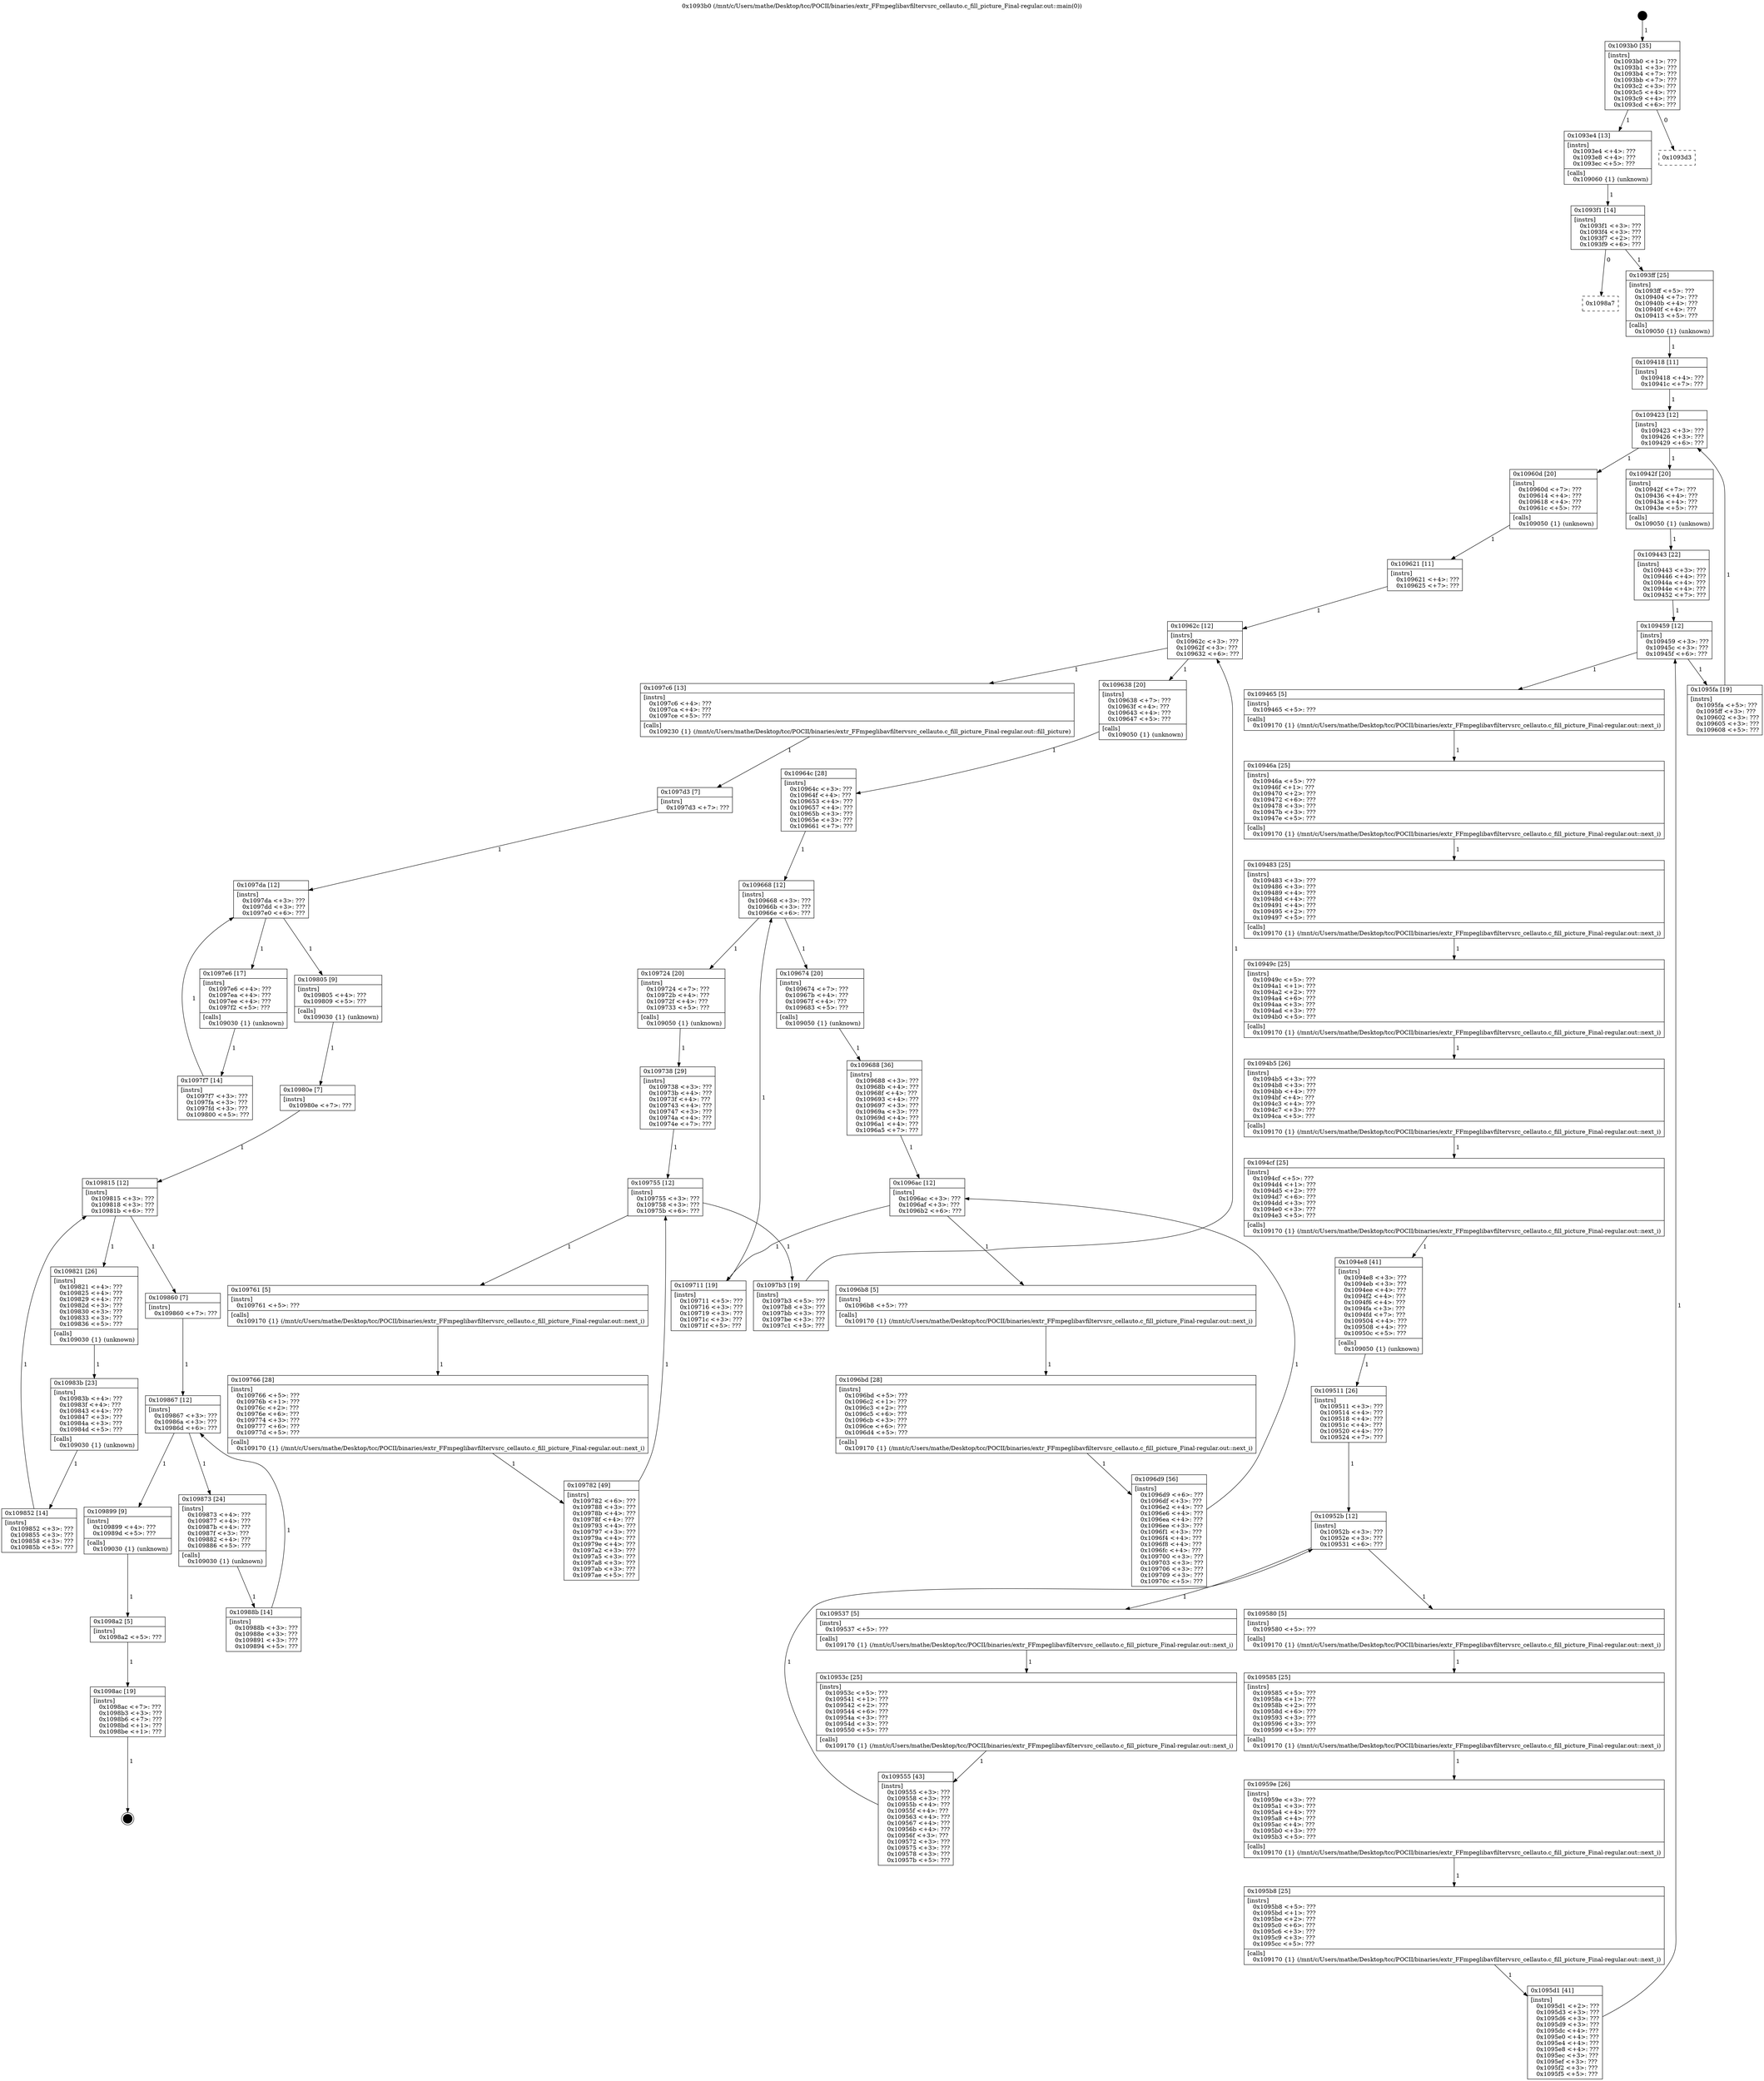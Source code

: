 digraph "0x1093b0" {
  label = "0x1093b0 (/mnt/c/Users/mathe/Desktop/tcc/POCII/binaries/extr_FFmpeglibavfiltervsrc_cellauto.c_fill_picture_Final-regular.out::main(0))"
  labelloc = "t"
  node[shape=record]

  Entry [label="",width=0.3,height=0.3,shape=circle,fillcolor=black,style=filled]
  "0x1093b0" [label="{
     0x1093b0 [35]\l
     | [instrs]\l
     &nbsp;&nbsp;0x1093b0 \<+1\>: ???\l
     &nbsp;&nbsp;0x1093b1 \<+3\>: ???\l
     &nbsp;&nbsp;0x1093b4 \<+7\>: ???\l
     &nbsp;&nbsp;0x1093bb \<+7\>: ???\l
     &nbsp;&nbsp;0x1093c2 \<+3\>: ???\l
     &nbsp;&nbsp;0x1093c5 \<+4\>: ???\l
     &nbsp;&nbsp;0x1093c9 \<+4\>: ???\l
     &nbsp;&nbsp;0x1093cd \<+6\>: ???\l
  }"]
  "0x1093e4" [label="{
     0x1093e4 [13]\l
     | [instrs]\l
     &nbsp;&nbsp;0x1093e4 \<+4\>: ???\l
     &nbsp;&nbsp;0x1093e8 \<+4\>: ???\l
     &nbsp;&nbsp;0x1093ec \<+5\>: ???\l
     | [calls]\l
     &nbsp;&nbsp;0x109060 \{1\} (unknown)\l
  }"]
  "0x1093d3" [label="{
     0x1093d3\l
  }", style=dashed]
  "0x1093f1" [label="{
     0x1093f1 [14]\l
     | [instrs]\l
     &nbsp;&nbsp;0x1093f1 \<+3\>: ???\l
     &nbsp;&nbsp;0x1093f4 \<+3\>: ???\l
     &nbsp;&nbsp;0x1093f7 \<+2\>: ???\l
     &nbsp;&nbsp;0x1093f9 \<+6\>: ???\l
  }"]
  "0x1098a7" [label="{
     0x1098a7\l
  }", style=dashed]
  "0x1093ff" [label="{
     0x1093ff [25]\l
     | [instrs]\l
     &nbsp;&nbsp;0x1093ff \<+5\>: ???\l
     &nbsp;&nbsp;0x109404 \<+7\>: ???\l
     &nbsp;&nbsp;0x10940b \<+4\>: ???\l
     &nbsp;&nbsp;0x10940f \<+4\>: ???\l
     &nbsp;&nbsp;0x109413 \<+5\>: ???\l
     | [calls]\l
     &nbsp;&nbsp;0x109050 \{1\} (unknown)\l
  }"]
  Exit [label="",width=0.3,height=0.3,shape=circle,fillcolor=black,style=filled,peripheries=2]
  "0x109423" [label="{
     0x109423 [12]\l
     | [instrs]\l
     &nbsp;&nbsp;0x109423 \<+3\>: ???\l
     &nbsp;&nbsp;0x109426 \<+3\>: ???\l
     &nbsp;&nbsp;0x109429 \<+6\>: ???\l
  }"]
  "0x10960d" [label="{
     0x10960d [20]\l
     | [instrs]\l
     &nbsp;&nbsp;0x10960d \<+7\>: ???\l
     &nbsp;&nbsp;0x109614 \<+4\>: ???\l
     &nbsp;&nbsp;0x109618 \<+4\>: ???\l
     &nbsp;&nbsp;0x10961c \<+5\>: ???\l
     | [calls]\l
     &nbsp;&nbsp;0x109050 \{1\} (unknown)\l
  }"]
  "0x10942f" [label="{
     0x10942f [20]\l
     | [instrs]\l
     &nbsp;&nbsp;0x10942f \<+7\>: ???\l
     &nbsp;&nbsp;0x109436 \<+4\>: ???\l
     &nbsp;&nbsp;0x10943a \<+4\>: ???\l
     &nbsp;&nbsp;0x10943e \<+5\>: ???\l
     | [calls]\l
     &nbsp;&nbsp;0x109050 \{1\} (unknown)\l
  }"]
  "0x109459" [label="{
     0x109459 [12]\l
     | [instrs]\l
     &nbsp;&nbsp;0x109459 \<+3\>: ???\l
     &nbsp;&nbsp;0x10945c \<+3\>: ???\l
     &nbsp;&nbsp;0x10945f \<+6\>: ???\l
  }"]
  "0x1095fa" [label="{
     0x1095fa [19]\l
     | [instrs]\l
     &nbsp;&nbsp;0x1095fa \<+5\>: ???\l
     &nbsp;&nbsp;0x1095ff \<+3\>: ???\l
     &nbsp;&nbsp;0x109602 \<+3\>: ???\l
     &nbsp;&nbsp;0x109605 \<+3\>: ???\l
     &nbsp;&nbsp;0x109608 \<+5\>: ???\l
  }"]
  "0x109465" [label="{
     0x109465 [5]\l
     | [instrs]\l
     &nbsp;&nbsp;0x109465 \<+5\>: ???\l
     | [calls]\l
     &nbsp;&nbsp;0x109170 \{1\} (/mnt/c/Users/mathe/Desktop/tcc/POCII/binaries/extr_FFmpeglibavfiltervsrc_cellauto.c_fill_picture_Final-regular.out::next_i)\l
  }"]
  "0x10946a" [label="{
     0x10946a [25]\l
     | [instrs]\l
     &nbsp;&nbsp;0x10946a \<+5\>: ???\l
     &nbsp;&nbsp;0x10946f \<+1\>: ???\l
     &nbsp;&nbsp;0x109470 \<+2\>: ???\l
     &nbsp;&nbsp;0x109472 \<+6\>: ???\l
     &nbsp;&nbsp;0x109478 \<+3\>: ???\l
     &nbsp;&nbsp;0x10947b \<+3\>: ???\l
     &nbsp;&nbsp;0x10947e \<+5\>: ???\l
     | [calls]\l
     &nbsp;&nbsp;0x109170 \{1\} (/mnt/c/Users/mathe/Desktop/tcc/POCII/binaries/extr_FFmpeglibavfiltervsrc_cellauto.c_fill_picture_Final-regular.out::next_i)\l
  }"]
  "0x109483" [label="{
     0x109483 [25]\l
     | [instrs]\l
     &nbsp;&nbsp;0x109483 \<+3\>: ???\l
     &nbsp;&nbsp;0x109486 \<+3\>: ???\l
     &nbsp;&nbsp;0x109489 \<+4\>: ???\l
     &nbsp;&nbsp;0x10948d \<+4\>: ???\l
     &nbsp;&nbsp;0x109491 \<+4\>: ???\l
     &nbsp;&nbsp;0x109495 \<+2\>: ???\l
     &nbsp;&nbsp;0x109497 \<+5\>: ???\l
     | [calls]\l
     &nbsp;&nbsp;0x109170 \{1\} (/mnt/c/Users/mathe/Desktop/tcc/POCII/binaries/extr_FFmpeglibavfiltervsrc_cellauto.c_fill_picture_Final-regular.out::next_i)\l
  }"]
  "0x10949c" [label="{
     0x10949c [25]\l
     | [instrs]\l
     &nbsp;&nbsp;0x10949c \<+5\>: ???\l
     &nbsp;&nbsp;0x1094a1 \<+1\>: ???\l
     &nbsp;&nbsp;0x1094a2 \<+2\>: ???\l
     &nbsp;&nbsp;0x1094a4 \<+6\>: ???\l
     &nbsp;&nbsp;0x1094aa \<+3\>: ???\l
     &nbsp;&nbsp;0x1094ad \<+3\>: ???\l
     &nbsp;&nbsp;0x1094b0 \<+5\>: ???\l
     | [calls]\l
     &nbsp;&nbsp;0x109170 \{1\} (/mnt/c/Users/mathe/Desktop/tcc/POCII/binaries/extr_FFmpeglibavfiltervsrc_cellauto.c_fill_picture_Final-regular.out::next_i)\l
  }"]
  "0x1094b5" [label="{
     0x1094b5 [26]\l
     | [instrs]\l
     &nbsp;&nbsp;0x1094b5 \<+3\>: ???\l
     &nbsp;&nbsp;0x1094b8 \<+3\>: ???\l
     &nbsp;&nbsp;0x1094bb \<+4\>: ???\l
     &nbsp;&nbsp;0x1094bf \<+4\>: ???\l
     &nbsp;&nbsp;0x1094c3 \<+4\>: ???\l
     &nbsp;&nbsp;0x1094c7 \<+3\>: ???\l
     &nbsp;&nbsp;0x1094ca \<+5\>: ???\l
     | [calls]\l
     &nbsp;&nbsp;0x109170 \{1\} (/mnt/c/Users/mathe/Desktop/tcc/POCII/binaries/extr_FFmpeglibavfiltervsrc_cellauto.c_fill_picture_Final-regular.out::next_i)\l
  }"]
  "0x1094cf" [label="{
     0x1094cf [25]\l
     | [instrs]\l
     &nbsp;&nbsp;0x1094cf \<+5\>: ???\l
     &nbsp;&nbsp;0x1094d4 \<+1\>: ???\l
     &nbsp;&nbsp;0x1094d5 \<+2\>: ???\l
     &nbsp;&nbsp;0x1094d7 \<+6\>: ???\l
     &nbsp;&nbsp;0x1094dd \<+3\>: ???\l
     &nbsp;&nbsp;0x1094e0 \<+3\>: ???\l
     &nbsp;&nbsp;0x1094e3 \<+5\>: ???\l
     | [calls]\l
     &nbsp;&nbsp;0x109170 \{1\} (/mnt/c/Users/mathe/Desktop/tcc/POCII/binaries/extr_FFmpeglibavfiltervsrc_cellauto.c_fill_picture_Final-regular.out::next_i)\l
  }"]
  "0x1094e8" [label="{
     0x1094e8 [41]\l
     | [instrs]\l
     &nbsp;&nbsp;0x1094e8 \<+3\>: ???\l
     &nbsp;&nbsp;0x1094eb \<+3\>: ???\l
     &nbsp;&nbsp;0x1094ee \<+4\>: ???\l
     &nbsp;&nbsp;0x1094f2 \<+4\>: ???\l
     &nbsp;&nbsp;0x1094f6 \<+4\>: ???\l
     &nbsp;&nbsp;0x1094fa \<+3\>: ???\l
     &nbsp;&nbsp;0x1094fd \<+7\>: ???\l
     &nbsp;&nbsp;0x109504 \<+4\>: ???\l
     &nbsp;&nbsp;0x109508 \<+4\>: ???\l
     &nbsp;&nbsp;0x10950c \<+5\>: ???\l
     | [calls]\l
     &nbsp;&nbsp;0x109050 \{1\} (unknown)\l
  }"]
  "0x10952b" [label="{
     0x10952b [12]\l
     | [instrs]\l
     &nbsp;&nbsp;0x10952b \<+3\>: ???\l
     &nbsp;&nbsp;0x10952e \<+3\>: ???\l
     &nbsp;&nbsp;0x109531 \<+6\>: ???\l
  }"]
  "0x109580" [label="{
     0x109580 [5]\l
     | [instrs]\l
     &nbsp;&nbsp;0x109580 \<+5\>: ???\l
     | [calls]\l
     &nbsp;&nbsp;0x109170 \{1\} (/mnt/c/Users/mathe/Desktop/tcc/POCII/binaries/extr_FFmpeglibavfiltervsrc_cellauto.c_fill_picture_Final-regular.out::next_i)\l
  }"]
  "0x109537" [label="{
     0x109537 [5]\l
     | [instrs]\l
     &nbsp;&nbsp;0x109537 \<+5\>: ???\l
     | [calls]\l
     &nbsp;&nbsp;0x109170 \{1\} (/mnt/c/Users/mathe/Desktop/tcc/POCII/binaries/extr_FFmpeglibavfiltervsrc_cellauto.c_fill_picture_Final-regular.out::next_i)\l
  }"]
  "0x10953c" [label="{
     0x10953c [25]\l
     | [instrs]\l
     &nbsp;&nbsp;0x10953c \<+5\>: ???\l
     &nbsp;&nbsp;0x109541 \<+1\>: ???\l
     &nbsp;&nbsp;0x109542 \<+2\>: ???\l
     &nbsp;&nbsp;0x109544 \<+6\>: ???\l
     &nbsp;&nbsp;0x10954a \<+3\>: ???\l
     &nbsp;&nbsp;0x10954d \<+3\>: ???\l
     &nbsp;&nbsp;0x109550 \<+5\>: ???\l
     | [calls]\l
     &nbsp;&nbsp;0x109170 \{1\} (/mnt/c/Users/mathe/Desktop/tcc/POCII/binaries/extr_FFmpeglibavfiltervsrc_cellauto.c_fill_picture_Final-regular.out::next_i)\l
  }"]
  "0x109555" [label="{
     0x109555 [43]\l
     | [instrs]\l
     &nbsp;&nbsp;0x109555 \<+3\>: ???\l
     &nbsp;&nbsp;0x109558 \<+3\>: ???\l
     &nbsp;&nbsp;0x10955b \<+4\>: ???\l
     &nbsp;&nbsp;0x10955f \<+4\>: ???\l
     &nbsp;&nbsp;0x109563 \<+4\>: ???\l
     &nbsp;&nbsp;0x109567 \<+4\>: ???\l
     &nbsp;&nbsp;0x10956b \<+4\>: ???\l
     &nbsp;&nbsp;0x10956f \<+3\>: ???\l
     &nbsp;&nbsp;0x109572 \<+3\>: ???\l
     &nbsp;&nbsp;0x109575 \<+3\>: ???\l
     &nbsp;&nbsp;0x109578 \<+3\>: ???\l
     &nbsp;&nbsp;0x10957b \<+5\>: ???\l
  }"]
  "0x109511" [label="{
     0x109511 [26]\l
     | [instrs]\l
     &nbsp;&nbsp;0x109511 \<+3\>: ???\l
     &nbsp;&nbsp;0x109514 \<+4\>: ???\l
     &nbsp;&nbsp;0x109518 \<+4\>: ???\l
     &nbsp;&nbsp;0x10951c \<+4\>: ???\l
     &nbsp;&nbsp;0x109520 \<+4\>: ???\l
     &nbsp;&nbsp;0x109524 \<+7\>: ???\l
  }"]
  "0x109585" [label="{
     0x109585 [25]\l
     | [instrs]\l
     &nbsp;&nbsp;0x109585 \<+5\>: ???\l
     &nbsp;&nbsp;0x10958a \<+1\>: ???\l
     &nbsp;&nbsp;0x10958b \<+2\>: ???\l
     &nbsp;&nbsp;0x10958d \<+6\>: ???\l
     &nbsp;&nbsp;0x109593 \<+3\>: ???\l
     &nbsp;&nbsp;0x109596 \<+3\>: ???\l
     &nbsp;&nbsp;0x109599 \<+5\>: ???\l
     | [calls]\l
     &nbsp;&nbsp;0x109170 \{1\} (/mnt/c/Users/mathe/Desktop/tcc/POCII/binaries/extr_FFmpeglibavfiltervsrc_cellauto.c_fill_picture_Final-regular.out::next_i)\l
  }"]
  "0x10959e" [label="{
     0x10959e [26]\l
     | [instrs]\l
     &nbsp;&nbsp;0x10959e \<+3\>: ???\l
     &nbsp;&nbsp;0x1095a1 \<+3\>: ???\l
     &nbsp;&nbsp;0x1095a4 \<+4\>: ???\l
     &nbsp;&nbsp;0x1095a8 \<+4\>: ???\l
     &nbsp;&nbsp;0x1095ac \<+4\>: ???\l
     &nbsp;&nbsp;0x1095b0 \<+3\>: ???\l
     &nbsp;&nbsp;0x1095b3 \<+5\>: ???\l
     | [calls]\l
     &nbsp;&nbsp;0x109170 \{1\} (/mnt/c/Users/mathe/Desktop/tcc/POCII/binaries/extr_FFmpeglibavfiltervsrc_cellauto.c_fill_picture_Final-regular.out::next_i)\l
  }"]
  "0x1095b8" [label="{
     0x1095b8 [25]\l
     | [instrs]\l
     &nbsp;&nbsp;0x1095b8 \<+5\>: ???\l
     &nbsp;&nbsp;0x1095bd \<+1\>: ???\l
     &nbsp;&nbsp;0x1095be \<+2\>: ???\l
     &nbsp;&nbsp;0x1095c0 \<+6\>: ???\l
     &nbsp;&nbsp;0x1095c6 \<+3\>: ???\l
     &nbsp;&nbsp;0x1095c9 \<+3\>: ???\l
     &nbsp;&nbsp;0x1095cc \<+5\>: ???\l
     | [calls]\l
     &nbsp;&nbsp;0x109170 \{1\} (/mnt/c/Users/mathe/Desktop/tcc/POCII/binaries/extr_FFmpeglibavfiltervsrc_cellauto.c_fill_picture_Final-regular.out::next_i)\l
  }"]
  "0x1095d1" [label="{
     0x1095d1 [41]\l
     | [instrs]\l
     &nbsp;&nbsp;0x1095d1 \<+2\>: ???\l
     &nbsp;&nbsp;0x1095d3 \<+3\>: ???\l
     &nbsp;&nbsp;0x1095d6 \<+3\>: ???\l
     &nbsp;&nbsp;0x1095d9 \<+3\>: ???\l
     &nbsp;&nbsp;0x1095dc \<+4\>: ???\l
     &nbsp;&nbsp;0x1095e0 \<+4\>: ???\l
     &nbsp;&nbsp;0x1095e4 \<+4\>: ???\l
     &nbsp;&nbsp;0x1095e8 \<+4\>: ???\l
     &nbsp;&nbsp;0x1095ec \<+3\>: ???\l
     &nbsp;&nbsp;0x1095ef \<+3\>: ???\l
     &nbsp;&nbsp;0x1095f2 \<+3\>: ???\l
     &nbsp;&nbsp;0x1095f5 \<+5\>: ???\l
  }"]
  "0x109443" [label="{
     0x109443 [22]\l
     | [instrs]\l
     &nbsp;&nbsp;0x109443 \<+3\>: ???\l
     &nbsp;&nbsp;0x109446 \<+4\>: ???\l
     &nbsp;&nbsp;0x10944a \<+4\>: ???\l
     &nbsp;&nbsp;0x10944e \<+4\>: ???\l
     &nbsp;&nbsp;0x109452 \<+7\>: ???\l
  }"]
  "0x1098ac" [label="{
     0x1098ac [19]\l
     | [instrs]\l
     &nbsp;&nbsp;0x1098ac \<+7\>: ???\l
     &nbsp;&nbsp;0x1098b3 \<+3\>: ???\l
     &nbsp;&nbsp;0x1098b6 \<+7\>: ???\l
     &nbsp;&nbsp;0x1098bd \<+1\>: ???\l
     &nbsp;&nbsp;0x1098be \<+1\>: ???\l
  }"]
  "0x109418" [label="{
     0x109418 [11]\l
     | [instrs]\l
     &nbsp;&nbsp;0x109418 \<+4\>: ???\l
     &nbsp;&nbsp;0x10941c \<+7\>: ???\l
  }"]
  "0x10962c" [label="{
     0x10962c [12]\l
     | [instrs]\l
     &nbsp;&nbsp;0x10962c \<+3\>: ???\l
     &nbsp;&nbsp;0x10962f \<+3\>: ???\l
     &nbsp;&nbsp;0x109632 \<+6\>: ???\l
  }"]
  "0x1097c6" [label="{
     0x1097c6 [13]\l
     | [instrs]\l
     &nbsp;&nbsp;0x1097c6 \<+4\>: ???\l
     &nbsp;&nbsp;0x1097ca \<+4\>: ???\l
     &nbsp;&nbsp;0x1097ce \<+5\>: ???\l
     | [calls]\l
     &nbsp;&nbsp;0x109230 \{1\} (/mnt/c/Users/mathe/Desktop/tcc/POCII/binaries/extr_FFmpeglibavfiltervsrc_cellauto.c_fill_picture_Final-regular.out::fill_picture)\l
  }"]
  "0x109638" [label="{
     0x109638 [20]\l
     | [instrs]\l
     &nbsp;&nbsp;0x109638 \<+7\>: ???\l
     &nbsp;&nbsp;0x10963f \<+4\>: ???\l
     &nbsp;&nbsp;0x109643 \<+4\>: ???\l
     &nbsp;&nbsp;0x109647 \<+5\>: ???\l
     | [calls]\l
     &nbsp;&nbsp;0x109050 \{1\} (unknown)\l
  }"]
  "0x109668" [label="{
     0x109668 [12]\l
     | [instrs]\l
     &nbsp;&nbsp;0x109668 \<+3\>: ???\l
     &nbsp;&nbsp;0x10966b \<+3\>: ???\l
     &nbsp;&nbsp;0x10966e \<+6\>: ???\l
  }"]
  "0x109724" [label="{
     0x109724 [20]\l
     | [instrs]\l
     &nbsp;&nbsp;0x109724 \<+7\>: ???\l
     &nbsp;&nbsp;0x10972b \<+4\>: ???\l
     &nbsp;&nbsp;0x10972f \<+4\>: ???\l
     &nbsp;&nbsp;0x109733 \<+5\>: ???\l
     | [calls]\l
     &nbsp;&nbsp;0x109050 \{1\} (unknown)\l
  }"]
  "0x109674" [label="{
     0x109674 [20]\l
     | [instrs]\l
     &nbsp;&nbsp;0x109674 \<+7\>: ???\l
     &nbsp;&nbsp;0x10967b \<+4\>: ???\l
     &nbsp;&nbsp;0x10967f \<+4\>: ???\l
     &nbsp;&nbsp;0x109683 \<+5\>: ???\l
     | [calls]\l
     &nbsp;&nbsp;0x109050 \{1\} (unknown)\l
  }"]
  "0x1096ac" [label="{
     0x1096ac [12]\l
     | [instrs]\l
     &nbsp;&nbsp;0x1096ac \<+3\>: ???\l
     &nbsp;&nbsp;0x1096af \<+3\>: ???\l
     &nbsp;&nbsp;0x1096b2 \<+6\>: ???\l
  }"]
  "0x109711" [label="{
     0x109711 [19]\l
     | [instrs]\l
     &nbsp;&nbsp;0x109711 \<+5\>: ???\l
     &nbsp;&nbsp;0x109716 \<+3\>: ???\l
     &nbsp;&nbsp;0x109719 \<+3\>: ???\l
     &nbsp;&nbsp;0x10971c \<+3\>: ???\l
     &nbsp;&nbsp;0x10971f \<+5\>: ???\l
  }"]
  "0x1096b8" [label="{
     0x1096b8 [5]\l
     | [instrs]\l
     &nbsp;&nbsp;0x1096b8 \<+5\>: ???\l
     | [calls]\l
     &nbsp;&nbsp;0x109170 \{1\} (/mnt/c/Users/mathe/Desktop/tcc/POCII/binaries/extr_FFmpeglibavfiltervsrc_cellauto.c_fill_picture_Final-regular.out::next_i)\l
  }"]
  "0x1096bd" [label="{
     0x1096bd [28]\l
     | [instrs]\l
     &nbsp;&nbsp;0x1096bd \<+5\>: ???\l
     &nbsp;&nbsp;0x1096c2 \<+1\>: ???\l
     &nbsp;&nbsp;0x1096c3 \<+2\>: ???\l
     &nbsp;&nbsp;0x1096c5 \<+6\>: ???\l
     &nbsp;&nbsp;0x1096cb \<+3\>: ???\l
     &nbsp;&nbsp;0x1096ce \<+6\>: ???\l
     &nbsp;&nbsp;0x1096d4 \<+5\>: ???\l
     | [calls]\l
     &nbsp;&nbsp;0x109170 \{1\} (/mnt/c/Users/mathe/Desktop/tcc/POCII/binaries/extr_FFmpeglibavfiltervsrc_cellauto.c_fill_picture_Final-regular.out::next_i)\l
  }"]
  "0x1096d9" [label="{
     0x1096d9 [56]\l
     | [instrs]\l
     &nbsp;&nbsp;0x1096d9 \<+6\>: ???\l
     &nbsp;&nbsp;0x1096df \<+3\>: ???\l
     &nbsp;&nbsp;0x1096e2 \<+4\>: ???\l
     &nbsp;&nbsp;0x1096e6 \<+4\>: ???\l
     &nbsp;&nbsp;0x1096ea \<+4\>: ???\l
     &nbsp;&nbsp;0x1096ee \<+3\>: ???\l
     &nbsp;&nbsp;0x1096f1 \<+3\>: ???\l
     &nbsp;&nbsp;0x1096f4 \<+4\>: ???\l
     &nbsp;&nbsp;0x1096f8 \<+4\>: ???\l
     &nbsp;&nbsp;0x1096fc \<+4\>: ???\l
     &nbsp;&nbsp;0x109700 \<+3\>: ???\l
     &nbsp;&nbsp;0x109703 \<+3\>: ???\l
     &nbsp;&nbsp;0x109706 \<+3\>: ???\l
     &nbsp;&nbsp;0x109709 \<+3\>: ???\l
     &nbsp;&nbsp;0x10970c \<+5\>: ???\l
  }"]
  "0x109688" [label="{
     0x109688 [36]\l
     | [instrs]\l
     &nbsp;&nbsp;0x109688 \<+3\>: ???\l
     &nbsp;&nbsp;0x10968b \<+4\>: ???\l
     &nbsp;&nbsp;0x10968f \<+4\>: ???\l
     &nbsp;&nbsp;0x109693 \<+4\>: ???\l
     &nbsp;&nbsp;0x109697 \<+3\>: ???\l
     &nbsp;&nbsp;0x10969a \<+3\>: ???\l
     &nbsp;&nbsp;0x10969d \<+4\>: ???\l
     &nbsp;&nbsp;0x1096a1 \<+4\>: ???\l
     &nbsp;&nbsp;0x1096a5 \<+7\>: ???\l
  }"]
  "0x1098a2" [label="{
     0x1098a2 [5]\l
     | [instrs]\l
     &nbsp;&nbsp;0x1098a2 \<+5\>: ???\l
  }"]
  "0x10964c" [label="{
     0x10964c [28]\l
     | [instrs]\l
     &nbsp;&nbsp;0x10964c \<+3\>: ???\l
     &nbsp;&nbsp;0x10964f \<+4\>: ???\l
     &nbsp;&nbsp;0x109653 \<+4\>: ???\l
     &nbsp;&nbsp;0x109657 \<+4\>: ???\l
     &nbsp;&nbsp;0x10965b \<+3\>: ???\l
     &nbsp;&nbsp;0x10965e \<+3\>: ???\l
     &nbsp;&nbsp;0x109661 \<+7\>: ???\l
  }"]
  "0x109755" [label="{
     0x109755 [12]\l
     | [instrs]\l
     &nbsp;&nbsp;0x109755 \<+3\>: ???\l
     &nbsp;&nbsp;0x109758 \<+3\>: ???\l
     &nbsp;&nbsp;0x10975b \<+6\>: ???\l
  }"]
  "0x1097b3" [label="{
     0x1097b3 [19]\l
     | [instrs]\l
     &nbsp;&nbsp;0x1097b3 \<+5\>: ???\l
     &nbsp;&nbsp;0x1097b8 \<+3\>: ???\l
     &nbsp;&nbsp;0x1097bb \<+3\>: ???\l
     &nbsp;&nbsp;0x1097be \<+3\>: ???\l
     &nbsp;&nbsp;0x1097c1 \<+5\>: ???\l
  }"]
  "0x109761" [label="{
     0x109761 [5]\l
     | [instrs]\l
     &nbsp;&nbsp;0x109761 \<+5\>: ???\l
     | [calls]\l
     &nbsp;&nbsp;0x109170 \{1\} (/mnt/c/Users/mathe/Desktop/tcc/POCII/binaries/extr_FFmpeglibavfiltervsrc_cellauto.c_fill_picture_Final-regular.out::next_i)\l
  }"]
  "0x109766" [label="{
     0x109766 [28]\l
     | [instrs]\l
     &nbsp;&nbsp;0x109766 \<+5\>: ???\l
     &nbsp;&nbsp;0x10976b \<+1\>: ???\l
     &nbsp;&nbsp;0x10976c \<+2\>: ???\l
     &nbsp;&nbsp;0x10976e \<+6\>: ???\l
     &nbsp;&nbsp;0x109774 \<+3\>: ???\l
     &nbsp;&nbsp;0x109777 \<+6\>: ???\l
     &nbsp;&nbsp;0x10977d \<+5\>: ???\l
     | [calls]\l
     &nbsp;&nbsp;0x109170 \{1\} (/mnt/c/Users/mathe/Desktop/tcc/POCII/binaries/extr_FFmpeglibavfiltervsrc_cellauto.c_fill_picture_Final-regular.out::next_i)\l
  }"]
  "0x109782" [label="{
     0x109782 [49]\l
     | [instrs]\l
     &nbsp;&nbsp;0x109782 \<+6\>: ???\l
     &nbsp;&nbsp;0x109788 \<+3\>: ???\l
     &nbsp;&nbsp;0x10978b \<+4\>: ???\l
     &nbsp;&nbsp;0x10978f \<+4\>: ???\l
     &nbsp;&nbsp;0x109793 \<+4\>: ???\l
     &nbsp;&nbsp;0x109797 \<+3\>: ???\l
     &nbsp;&nbsp;0x10979a \<+4\>: ???\l
     &nbsp;&nbsp;0x10979e \<+4\>: ???\l
     &nbsp;&nbsp;0x1097a2 \<+3\>: ???\l
     &nbsp;&nbsp;0x1097a5 \<+3\>: ???\l
     &nbsp;&nbsp;0x1097a8 \<+3\>: ???\l
     &nbsp;&nbsp;0x1097ab \<+3\>: ???\l
     &nbsp;&nbsp;0x1097ae \<+5\>: ???\l
  }"]
  "0x109738" [label="{
     0x109738 [29]\l
     | [instrs]\l
     &nbsp;&nbsp;0x109738 \<+3\>: ???\l
     &nbsp;&nbsp;0x10973b \<+4\>: ???\l
     &nbsp;&nbsp;0x10973f \<+4\>: ???\l
     &nbsp;&nbsp;0x109743 \<+4\>: ???\l
     &nbsp;&nbsp;0x109747 \<+3\>: ???\l
     &nbsp;&nbsp;0x10974a \<+4\>: ???\l
     &nbsp;&nbsp;0x10974e \<+7\>: ???\l
  }"]
  "0x109860" [label="{
     0x109860 [7]\l
     | [instrs]\l
     &nbsp;&nbsp;0x109860 \<+7\>: ???\l
  }"]
  "0x109621" [label="{
     0x109621 [11]\l
     | [instrs]\l
     &nbsp;&nbsp;0x109621 \<+4\>: ???\l
     &nbsp;&nbsp;0x109625 \<+7\>: ???\l
  }"]
  "0x1097da" [label="{
     0x1097da [12]\l
     | [instrs]\l
     &nbsp;&nbsp;0x1097da \<+3\>: ???\l
     &nbsp;&nbsp;0x1097dd \<+3\>: ???\l
     &nbsp;&nbsp;0x1097e0 \<+6\>: ???\l
  }"]
  "0x109805" [label="{
     0x109805 [9]\l
     | [instrs]\l
     &nbsp;&nbsp;0x109805 \<+4\>: ???\l
     &nbsp;&nbsp;0x109809 \<+5\>: ???\l
     | [calls]\l
     &nbsp;&nbsp;0x109030 \{1\} (unknown)\l
  }"]
  "0x1097e6" [label="{
     0x1097e6 [17]\l
     | [instrs]\l
     &nbsp;&nbsp;0x1097e6 \<+4\>: ???\l
     &nbsp;&nbsp;0x1097ea \<+4\>: ???\l
     &nbsp;&nbsp;0x1097ee \<+4\>: ???\l
     &nbsp;&nbsp;0x1097f2 \<+5\>: ???\l
     | [calls]\l
     &nbsp;&nbsp;0x109030 \{1\} (unknown)\l
  }"]
  "0x1097f7" [label="{
     0x1097f7 [14]\l
     | [instrs]\l
     &nbsp;&nbsp;0x1097f7 \<+3\>: ???\l
     &nbsp;&nbsp;0x1097fa \<+3\>: ???\l
     &nbsp;&nbsp;0x1097fd \<+3\>: ???\l
     &nbsp;&nbsp;0x109800 \<+5\>: ???\l
  }"]
  "0x1097d3" [label="{
     0x1097d3 [7]\l
     | [instrs]\l
     &nbsp;&nbsp;0x1097d3 \<+7\>: ???\l
  }"]
  "0x109815" [label="{
     0x109815 [12]\l
     | [instrs]\l
     &nbsp;&nbsp;0x109815 \<+3\>: ???\l
     &nbsp;&nbsp;0x109818 \<+3\>: ???\l
     &nbsp;&nbsp;0x10981b \<+6\>: ???\l
  }"]
  "0x109867" [label="{
     0x109867 [12]\l
     | [instrs]\l
     &nbsp;&nbsp;0x109867 \<+3\>: ???\l
     &nbsp;&nbsp;0x10986a \<+3\>: ???\l
     &nbsp;&nbsp;0x10986d \<+6\>: ???\l
  }"]
  "0x109821" [label="{
     0x109821 [26]\l
     | [instrs]\l
     &nbsp;&nbsp;0x109821 \<+4\>: ???\l
     &nbsp;&nbsp;0x109825 \<+4\>: ???\l
     &nbsp;&nbsp;0x109829 \<+4\>: ???\l
     &nbsp;&nbsp;0x10982d \<+3\>: ???\l
     &nbsp;&nbsp;0x109830 \<+3\>: ???\l
     &nbsp;&nbsp;0x109833 \<+3\>: ???\l
     &nbsp;&nbsp;0x109836 \<+5\>: ???\l
     | [calls]\l
     &nbsp;&nbsp;0x109030 \{1\} (unknown)\l
  }"]
  "0x10983b" [label="{
     0x10983b [23]\l
     | [instrs]\l
     &nbsp;&nbsp;0x10983b \<+4\>: ???\l
     &nbsp;&nbsp;0x10983f \<+4\>: ???\l
     &nbsp;&nbsp;0x109843 \<+4\>: ???\l
     &nbsp;&nbsp;0x109847 \<+3\>: ???\l
     &nbsp;&nbsp;0x10984a \<+3\>: ???\l
     &nbsp;&nbsp;0x10984d \<+5\>: ???\l
     | [calls]\l
     &nbsp;&nbsp;0x109030 \{1\} (unknown)\l
  }"]
  "0x109852" [label="{
     0x109852 [14]\l
     | [instrs]\l
     &nbsp;&nbsp;0x109852 \<+3\>: ???\l
     &nbsp;&nbsp;0x109855 \<+3\>: ???\l
     &nbsp;&nbsp;0x109858 \<+3\>: ???\l
     &nbsp;&nbsp;0x10985b \<+5\>: ???\l
  }"]
  "0x10980e" [label="{
     0x10980e [7]\l
     | [instrs]\l
     &nbsp;&nbsp;0x10980e \<+7\>: ???\l
  }"]
  "0x109899" [label="{
     0x109899 [9]\l
     | [instrs]\l
     &nbsp;&nbsp;0x109899 \<+4\>: ???\l
     &nbsp;&nbsp;0x10989d \<+5\>: ???\l
     | [calls]\l
     &nbsp;&nbsp;0x109030 \{1\} (unknown)\l
  }"]
  "0x109873" [label="{
     0x109873 [24]\l
     | [instrs]\l
     &nbsp;&nbsp;0x109873 \<+4\>: ???\l
     &nbsp;&nbsp;0x109877 \<+4\>: ???\l
     &nbsp;&nbsp;0x10987b \<+4\>: ???\l
     &nbsp;&nbsp;0x10987f \<+3\>: ???\l
     &nbsp;&nbsp;0x109882 \<+4\>: ???\l
     &nbsp;&nbsp;0x109886 \<+5\>: ???\l
     | [calls]\l
     &nbsp;&nbsp;0x109030 \{1\} (unknown)\l
  }"]
  "0x10988b" [label="{
     0x10988b [14]\l
     | [instrs]\l
     &nbsp;&nbsp;0x10988b \<+3\>: ???\l
     &nbsp;&nbsp;0x10988e \<+3\>: ???\l
     &nbsp;&nbsp;0x109891 \<+3\>: ???\l
     &nbsp;&nbsp;0x109894 \<+5\>: ???\l
  }"]
  Entry -> "0x1093b0" [label=" 1"]
  "0x1093b0" -> "0x1093e4" [label=" 1"]
  "0x1093b0" -> "0x1093d3" [label=" 0"]
  "0x1093e4" -> "0x1093f1" [label=" 1"]
  "0x1093f1" -> "0x1098a7" [label=" 0"]
  "0x1093f1" -> "0x1093ff" [label=" 1"]
  "0x1098ac" -> Exit [label=" 1"]
  "0x1093ff" -> "0x109418" [label=" 1"]
  "0x109423" -> "0x10960d" [label=" 1"]
  "0x109423" -> "0x10942f" [label=" 1"]
  "0x10942f" -> "0x109443" [label=" 1"]
  "0x109459" -> "0x1095fa" [label=" 1"]
  "0x109459" -> "0x109465" [label=" 1"]
  "0x109465" -> "0x10946a" [label=" 1"]
  "0x10946a" -> "0x109483" [label=" 1"]
  "0x109483" -> "0x10949c" [label=" 1"]
  "0x10949c" -> "0x1094b5" [label=" 1"]
  "0x1094b5" -> "0x1094cf" [label=" 1"]
  "0x1094cf" -> "0x1094e8" [label=" 1"]
  "0x1094e8" -> "0x109511" [label=" 1"]
  "0x10952b" -> "0x109580" [label=" 1"]
  "0x10952b" -> "0x109537" [label=" 1"]
  "0x109537" -> "0x10953c" [label=" 1"]
  "0x10953c" -> "0x109555" [label=" 1"]
  "0x109511" -> "0x10952b" [label=" 1"]
  "0x109555" -> "0x10952b" [label=" 1"]
  "0x109580" -> "0x109585" [label=" 1"]
  "0x109585" -> "0x10959e" [label=" 1"]
  "0x10959e" -> "0x1095b8" [label=" 1"]
  "0x1095b8" -> "0x1095d1" [label=" 1"]
  "0x109443" -> "0x109459" [label=" 1"]
  "0x1095d1" -> "0x109459" [label=" 1"]
  "0x1098a2" -> "0x1098ac" [label=" 1"]
  "0x109418" -> "0x109423" [label=" 1"]
  "0x1095fa" -> "0x109423" [label=" 1"]
  "0x10960d" -> "0x109621" [label=" 1"]
  "0x10962c" -> "0x1097c6" [label=" 1"]
  "0x10962c" -> "0x109638" [label=" 1"]
  "0x109638" -> "0x10964c" [label=" 1"]
  "0x109668" -> "0x109724" [label=" 1"]
  "0x109668" -> "0x109674" [label=" 1"]
  "0x109674" -> "0x109688" [label=" 1"]
  "0x1096ac" -> "0x109711" [label=" 1"]
  "0x1096ac" -> "0x1096b8" [label=" 1"]
  "0x1096b8" -> "0x1096bd" [label=" 1"]
  "0x1096bd" -> "0x1096d9" [label=" 1"]
  "0x109688" -> "0x1096ac" [label=" 1"]
  "0x1096d9" -> "0x1096ac" [label=" 1"]
  "0x109899" -> "0x1098a2" [label=" 1"]
  "0x10964c" -> "0x109668" [label=" 1"]
  "0x109711" -> "0x109668" [label=" 1"]
  "0x109724" -> "0x109738" [label=" 1"]
  "0x109755" -> "0x1097b3" [label=" 1"]
  "0x109755" -> "0x109761" [label=" 1"]
  "0x109761" -> "0x109766" [label=" 1"]
  "0x109766" -> "0x109782" [label=" 1"]
  "0x109738" -> "0x109755" [label=" 1"]
  "0x109782" -> "0x109755" [label=" 1"]
  "0x10988b" -> "0x109867" [label=" 1"]
  "0x109621" -> "0x10962c" [label=" 1"]
  "0x1097b3" -> "0x10962c" [label=" 1"]
  "0x1097c6" -> "0x1097d3" [label=" 1"]
  "0x1097da" -> "0x109805" [label=" 1"]
  "0x1097da" -> "0x1097e6" [label=" 1"]
  "0x1097e6" -> "0x1097f7" [label=" 1"]
  "0x1097d3" -> "0x1097da" [label=" 1"]
  "0x1097f7" -> "0x1097da" [label=" 1"]
  "0x109805" -> "0x10980e" [label=" 1"]
  "0x109815" -> "0x109860" [label=" 1"]
  "0x109815" -> "0x109821" [label=" 1"]
  "0x109821" -> "0x10983b" [label=" 1"]
  "0x10983b" -> "0x109852" [label=" 1"]
  "0x10980e" -> "0x109815" [label=" 1"]
  "0x109852" -> "0x109815" [label=" 1"]
  "0x109867" -> "0x109899" [label=" 1"]
  "0x109867" -> "0x109873" [label=" 1"]
  "0x109873" -> "0x10988b" [label=" 1"]
  "0x109860" -> "0x109867" [label=" 1"]
}
